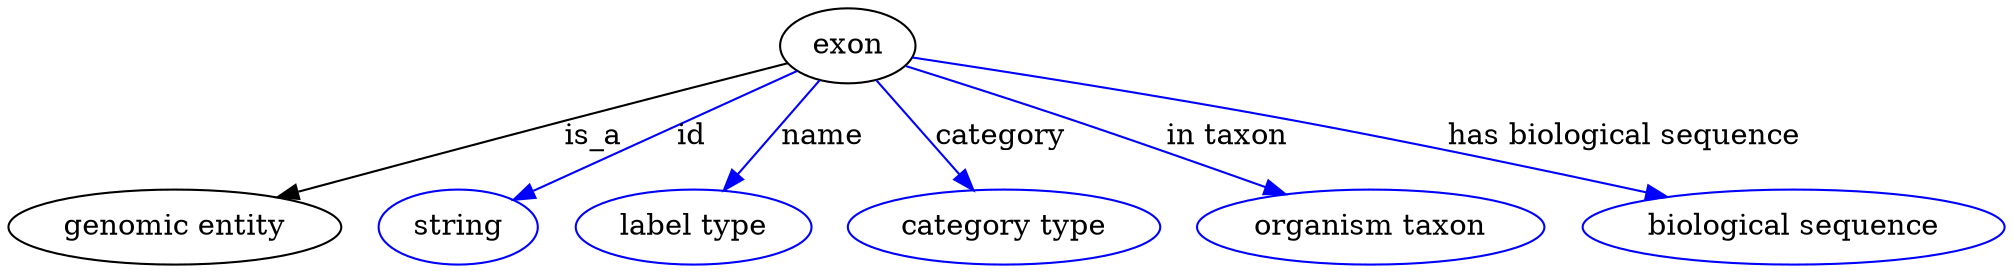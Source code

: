 digraph {
	graph [bb="0,0,778.29,123"];
	node [label="\N"];
	exon	[height=0.5,
		label=exon,
		pos="330.69,105",
		width=0.77632];
	"genomic entity"	[height=0.5,
		pos="63.694,18",
		width=1.7693];
	exon -> "genomic entity"	[label=is_a,
		lp="229.69,61.5",
		pos="e,103.81,32.051 305.76,96.281 283.05,89.232 248.6,78.495 218.69,69 183.43,57.804 143.73,44.991 113.33,35.139"];
	id	[color=blue,
		height=0.5,
		label=string,
		pos="175.69,18",
		width=0.84854];
	exon -> id	[color=blue,
		label=id,
		lp="268.19,61.5",
		pos="e,197.36,30.882 310.11,92.713 283.54,78.143 237.09,52.667 206.35,35.814",
		style=solid];
	name	[color=blue,
		height=0.5,
		label="label type",
		pos="269.69,18",
		width=1.2638];
	exon -> name	[color=blue,
		label=name,
		lp="320.19,61.5",
		pos="e,281.65,35.654 319.51,88.41 310.62,76.026 298.02,58.465 287.71,44.106",
		style=solid];
	category	[color=blue,
		height=0.5,
		label="category type",
		pos="391.69,18",
		width=1.6249];
	exon -> category	[color=blue,
		label=category,
		lp="389.19,61.5",
		pos="e,379.74,35.654 341.88,88.41 350.77,76.026 363.37,58.465 373.68,44.106",
		style=solid];
	"in taxon"	[color=blue,
		height=0.5,
		label="organism taxon",
		pos="533.69,18",
		width=1.8234];
	exon -> "in taxon"	[color=blue,
		label="in taxon",
		lp="475.19,61.5",
		pos="e,500.22,33.487 353.74,94.749 371.08,87.755 395.42,77.874 416.69,69 441.29,58.74 468.69,47.046 490.79,37.548",
		style=solid];
	"has biological sequence"	[color=blue,
		height=0.5,
		label="biological sequence",
		pos="697.69,18",
		width=2.2387];
	exon -> "has biological sequence"	[color=blue,
		label="has biological sequence",
		lp="626.69,61.5",
		pos="e,648.31,32.295 357.14,98.994 390.82,92.527 450.75,80.705 501.69,69 547.72,58.425 599.48,45.162 638.25,34.954",
		style=solid];
}
